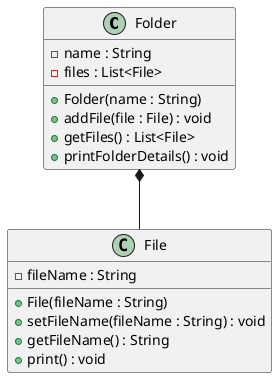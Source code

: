 @startuml
class Folder {
  -name : String
  -files : List<File>
  +Folder(name : String)
  +addFile(file : File) : void
  +getFiles() : List<File>
  +printFolderDetails() : void
}

class File {
  -fileName : String
  +File(fileName : String)
  +setFileName(fileName : String) : void
  +getFileName() : String
  +print() : void
}

Folder *-- File
@enduml
